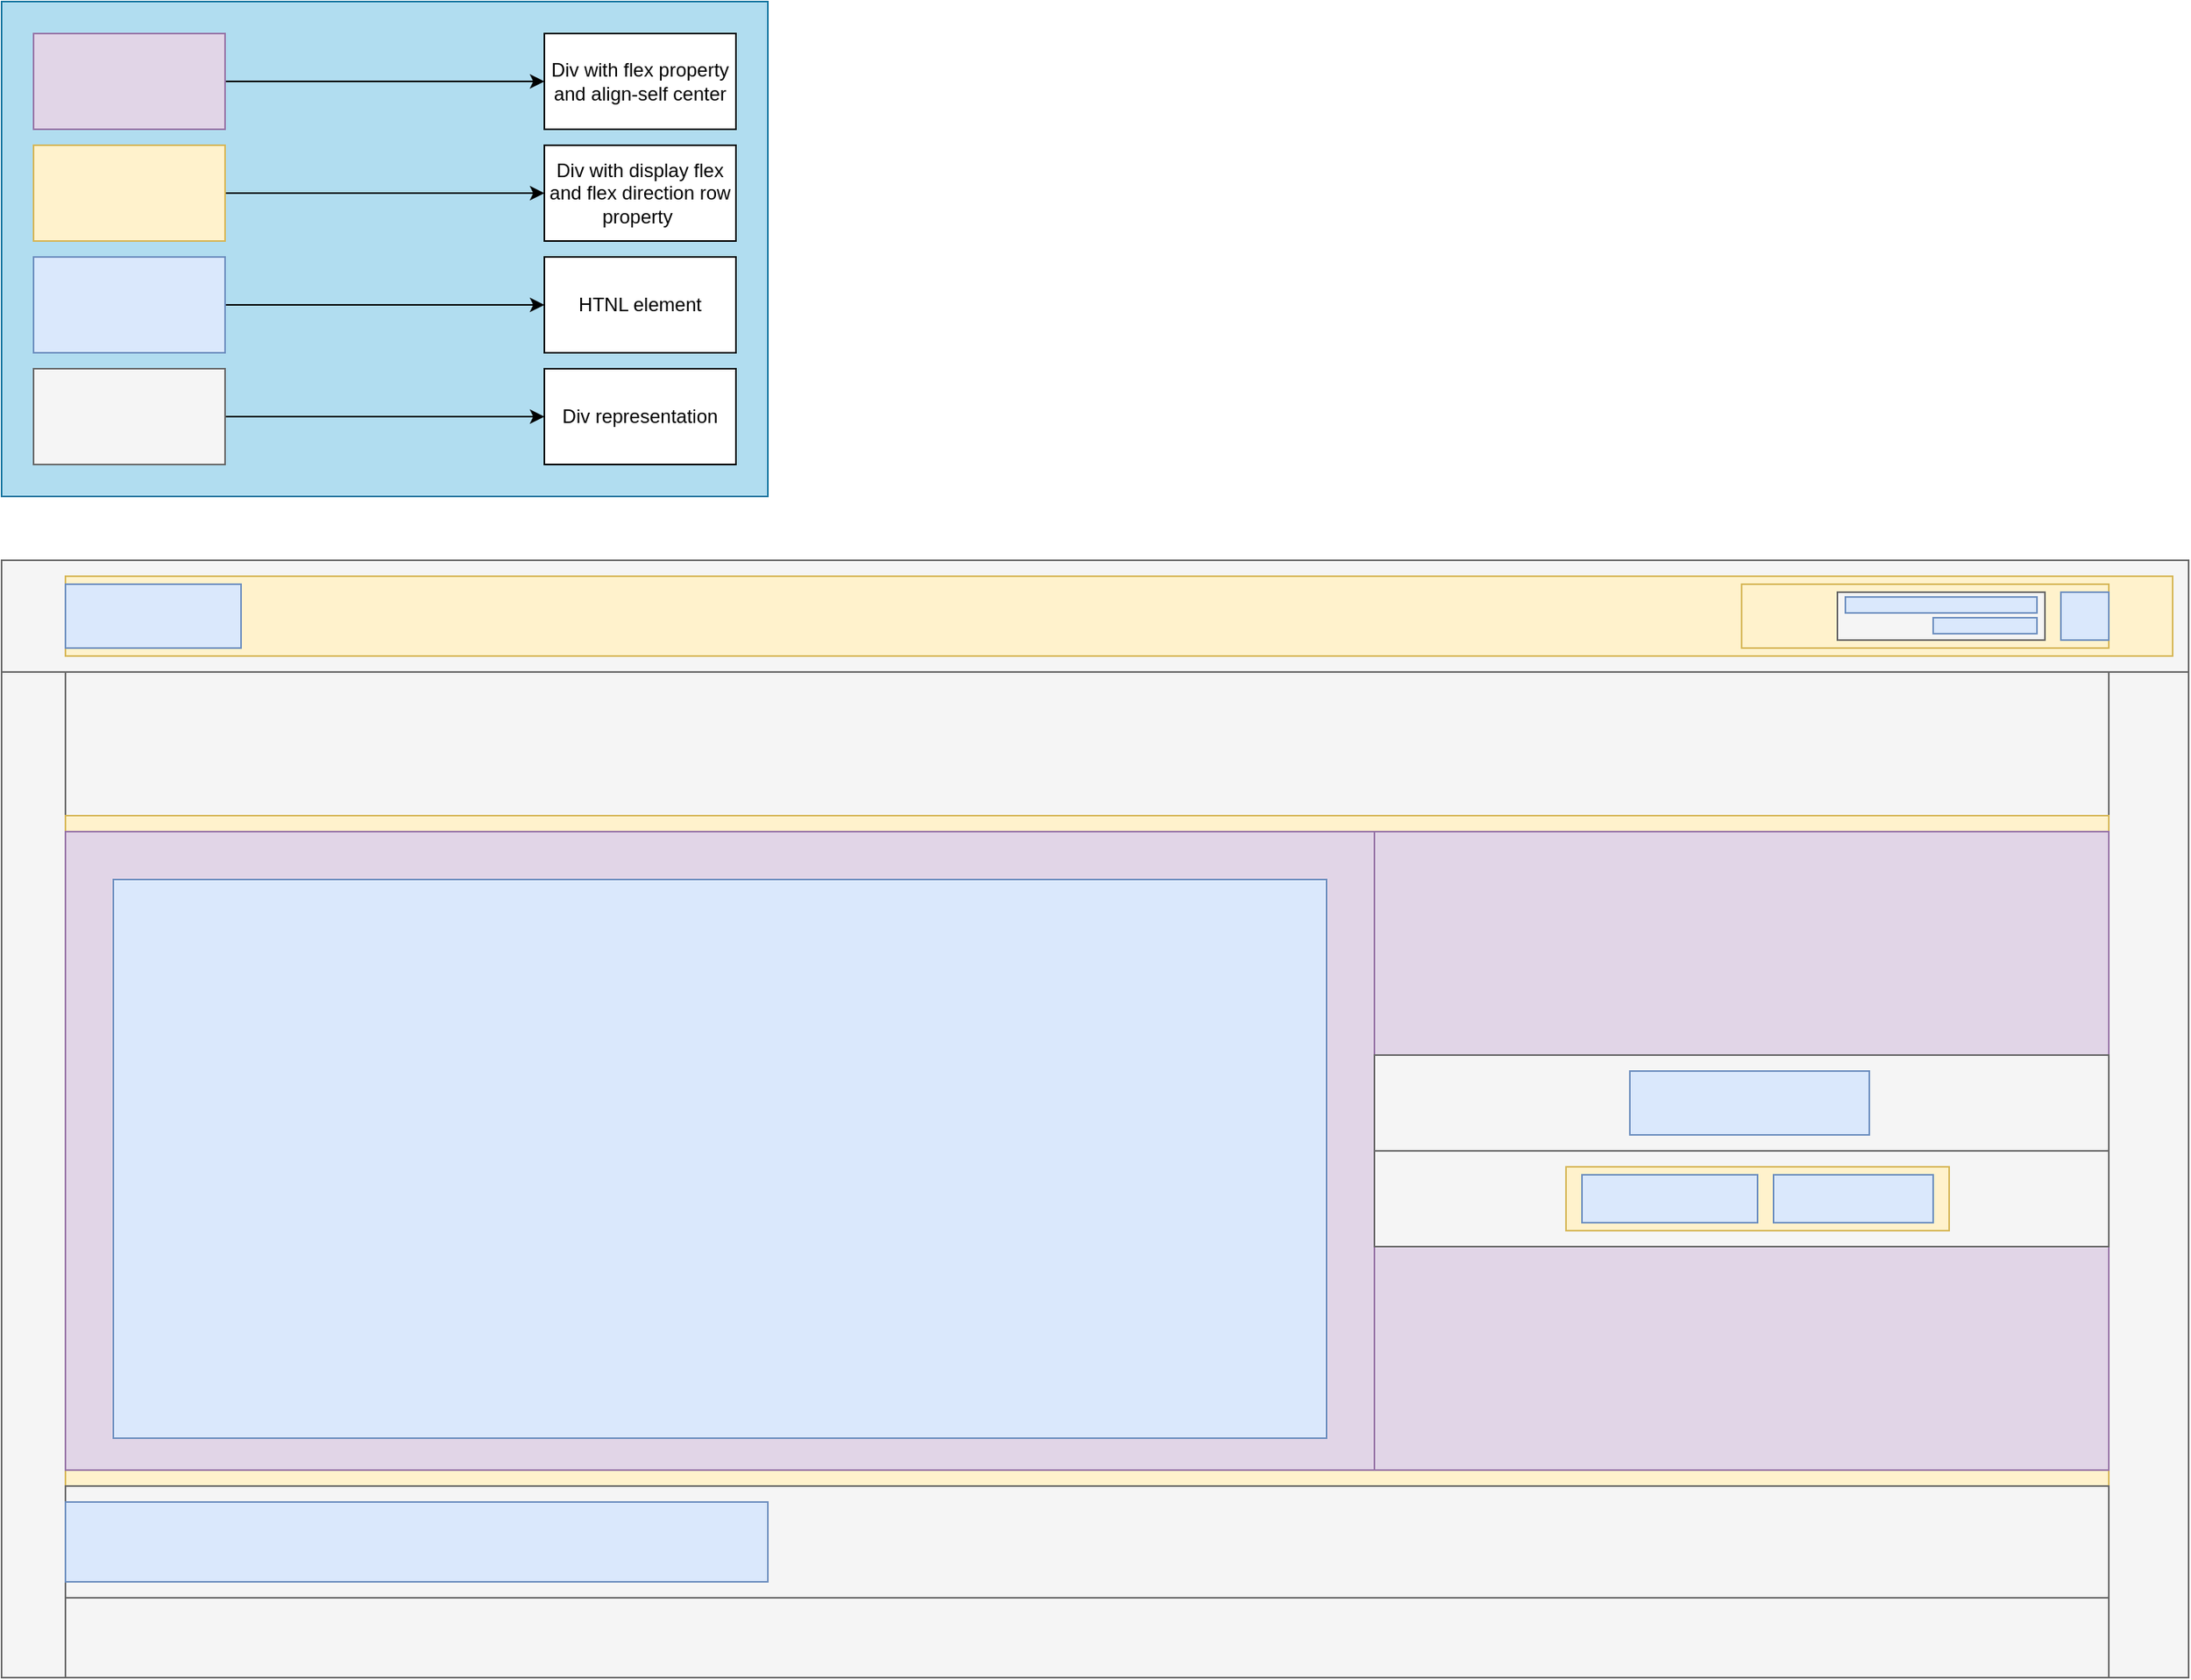 <mxfile version="14.9.8" type="device"><diagram id="UWtnj9xCUoC68mfdCvPP" name="Page-1"><mxGraphModel dx="1488" dy="890" grid="1" gridSize="10" guides="1" tooltips="1" connect="1" arrows="1" fold="1" page="1" pageScale="1" pageWidth="850" pageHeight="1100" math="0" shadow="0"><root><mxCell id="0"/><mxCell id="1" parent="0"/><mxCell id="T4mQ_yfyOBk3p3h5sYBd-1" value="" style="rounded=0;whiteSpace=wrap;html=1;fillColor=#f5f5f5;strokeColor=#666666;fontColor=#333333;" vertex="1" parent="1"><mxGeometry x="120" y="440" width="1370" height="700" as="geometry"/></mxCell><mxCell id="T4mQ_yfyOBk3p3h5sYBd-4" value="" style="rounded=0;whiteSpace=wrap;html=1;fillColor=#f5f5f5;strokeColor=#666666;fontColor=#333333;" vertex="1" parent="1"><mxGeometry x="160" y="440" width="1280" height="700" as="geometry"/></mxCell><mxCell id="T4mQ_yfyOBk3p3h5sYBd-5" value="" style="rounded=0;whiteSpace=wrap;html=1;fillColor=#f5f5f5;strokeColor=#666666;fontColor=#333333;" vertex="1" parent="1"><mxGeometry x="120" y="440" width="1370" height="70" as="geometry"/></mxCell><mxCell id="T4mQ_yfyOBk3p3h5sYBd-6" value="" style="rounded=0;whiteSpace=wrap;html=1;fillColor=#fff2cc;strokeColor=#d6b656;" vertex="1" parent="1"><mxGeometry x="160" y="450" width="1320" height="50" as="geometry"/></mxCell><mxCell id="T4mQ_yfyOBk3p3h5sYBd-7" value="" style="rounded=0;whiteSpace=wrap;html=1;fillColor=#dae8fc;strokeColor=#6c8ebf;" vertex="1" parent="1"><mxGeometry x="160" y="455" width="110" height="40" as="geometry"/></mxCell><mxCell id="T4mQ_yfyOBk3p3h5sYBd-8" value="" style="rounded=0;whiteSpace=wrap;html=1;fillColor=#fff2cc;strokeColor=#d6b656;" vertex="1" parent="1"><mxGeometry x="1210" y="455" width="230" height="40" as="geometry"/></mxCell><mxCell id="T4mQ_yfyOBk3p3h5sYBd-9" value="" style="rounded=0;whiteSpace=wrap;html=1;fillColor=#dae8fc;strokeColor=#6c8ebf;" vertex="1" parent="1"><mxGeometry x="1410" y="460" width="30" height="30" as="geometry"/></mxCell><mxCell id="T4mQ_yfyOBk3p3h5sYBd-10" value="" style="rounded=0;whiteSpace=wrap;html=1;fillColor=#f5f5f5;strokeColor=#666666;fontColor=#333333;" vertex="1" parent="1"><mxGeometry x="1270" y="460" width="130" height="30" as="geometry"/></mxCell><mxCell id="T4mQ_yfyOBk3p3h5sYBd-11" value="" style="rounded=0;whiteSpace=wrap;html=1;fillColor=#dae8fc;strokeColor=#6c8ebf;" vertex="1" parent="1"><mxGeometry x="1275" y="463" width="120" height="10" as="geometry"/></mxCell><mxCell id="T4mQ_yfyOBk3p3h5sYBd-12" value="" style="rounded=0;whiteSpace=wrap;html=1;fillColor=#dae8fc;strokeColor=#6c8ebf;" vertex="1" parent="1"><mxGeometry x="1330" y="476" width="65" height="10" as="geometry"/></mxCell><mxCell id="T4mQ_yfyOBk3p3h5sYBd-13" value="" style="rounded=0;whiteSpace=wrap;html=1;fillColor=#fff2cc;strokeColor=#d6b656;" vertex="1" parent="1"><mxGeometry x="160" y="600" width="1280" height="420" as="geometry"/></mxCell><mxCell id="T4mQ_yfyOBk3p3h5sYBd-14" value="" style="rounded=0;whiteSpace=wrap;html=1;fillColor=#f5f5f5;strokeColor=#666666;fontColor=#333333;" vertex="1" parent="1"><mxGeometry x="160" y="1020" width="1280" height="70" as="geometry"/></mxCell><mxCell id="T4mQ_yfyOBk3p3h5sYBd-15" value="" style="rounded=0;whiteSpace=wrap;html=1;fillColor=#dae8fc;strokeColor=#6c8ebf;" vertex="1" parent="1"><mxGeometry x="160" y="1030" width="440" height="50" as="geometry"/></mxCell><mxCell id="T4mQ_yfyOBk3p3h5sYBd-16" value="" style="rounded=0;whiteSpace=wrap;html=1;fillColor=#e1d5e7;strokeColor=#9673a6;" vertex="1" parent="1"><mxGeometry x="160" y="610" width="820" height="400" as="geometry"/></mxCell><mxCell id="T4mQ_yfyOBk3p3h5sYBd-17" value="" style="rounded=0;whiteSpace=wrap;html=1;fillColor=#f5f5f5;strokeColor=#666666;fontColor=#333333;" vertex="1" parent="1"><mxGeometry x="980" y="750" width="460" height="120" as="geometry"/></mxCell><mxCell id="T4mQ_yfyOBk3p3h5sYBd-20" value="" style="rounded=0;whiteSpace=wrap;html=1;fillColor=#e1d5e7;strokeColor=#9673a6;" vertex="1" parent="1"><mxGeometry x="980" y="610" width="460" height="400" as="geometry"/></mxCell><mxCell id="T4mQ_yfyOBk3p3h5sYBd-18" value="" style="rounded=0;whiteSpace=wrap;html=1;fillColor=#f5f5f5;strokeColor=#666666;fontColor=#333333;" vertex="1" parent="1"><mxGeometry x="980" y="750" width="460" height="60" as="geometry"/></mxCell><mxCell id="T4mQ_yfyOBk3p3h5sYBd-19" value="" style="rounded=0;whiteSpace=wrap;html=1;fillColor=#f5f5f5;strokeColor=#666666;fontColor=#333333;" vertex="1" parent="1"><mxGeometry x="980" y="810" width="460" height="60" as="geometry"/></mxCell><mxCell id="T4mQ_yfyOBk3p3h5sYBd-21" value="" style="rounded=0;whiteSpace=wrap;html=1;fillColor=#dae8fc;strokeColor=#6c8ebf;" vertex="1" parent="1"><mxGeometry x="190" y="640" width="760" height="350" as="geometry"/></mxCell><mxCell id="T4mQ_yfyOBk3p3h5sYBd-23" value="" style="rounded=0;whiteSpace=wrap;html=1;fillColor=#dae8fc;strokeColor=#6c8ebf;" vertex="1" parent="1"><mxGeometry x="1140" y="760" width="150" height="40" as="geometry"/></mxCell><mxCell id="T4mQ_yfyOBk3p3h5sYBd-24" value="" style="rounded=0;whiteSpace=wrap;html=1;fillColor=#fff2cc;strokeColor=#d6b656;" vertex="1" parent="1"><mxGeometry x="1100" y="820" width="240" height="40" as="geometry"/></mxCell><mxCell id="T4mQ_yfyOBk3p3h5sYBd-25" value="" style="rounded=0;whiteSpace=wrap;html=1;fillColor=#dae8fc;strokeColor=#6c8ebf;" vertex="1" parent="1"><mxGeometry x="1110" y="825" width="110" height="30" as="geometry"/></mxCell><mxCell id="T4mQ_yfyOBk3p3h5sYBd-26" value="" style="rounded=0;whiteSpace=wrap;html=1;fillColor=#dae8fc;strokeColor=#6c8ebf;" vertex="1" parent="1"><mxGeometry x="1230" y="825" width="100" height="30" as="geometry"/></mxCell><mxCell id="T4mQ_yfyOBk3p3h5sYBd-27" value="" style="rounded=0;whiteSpace=wrap;html=1;strokeColor=#10739e;fillColor=#b1ddf0;" vertex="1" parent="1"><mxGeometry x="120" y="90" width="480" height="310" as="geometry"/></mxCell><mxCell id="T4mQ_yfyOBk3p3h5sYBd-30" style="edgeStyle=orthogonalEdgeStyle;rounded=0;orthogonalLoop=1;jettySize=auto;html=1;entryX=0;entryY=0.5;entryDx=0;entryDy=0;" edge="1" parent="1" source="T4mQ_yfyOBk3p3h5sYBd-28" target="T4mQ_yfyOBk3p3h5sYBd-29"><mxGeometry relative="1" as="geometry"/></mxCell><mxCell id="T4mQ_yfyOBk3p3h5sYBd-28" value="" style="rounded=0;whiteSpace=wrap;html=1;strokeColor=#666666;fillColor=#f5f5f5;fontColor=#333333;" vertex="1" parent="1"><mxGeometry x="140" y="320" width="120" height="60" as="geometry"/></mxCell><mxCell id="T4mQ_yfyOBk3p3h5sYBd-29" value="Div representation" style="rounded=0;whiteSpace=wrap;html=1;" vertex="1" parent="1"><mxGeometry x="460" y="320" width="120" height="60" as="geometry"/></mxCell><mxCell id="T4mQ_yfyOBk3p3h5sYBd-35" style="edgeStyle=orthogonalEdgeStyle;rounded=0;orthogonalLoop=1;jettySize=auto;html=1;entryX=0;entryY=0.5;entryDx=0;entryDy=0;" edge="1" parent="1" source="T4mQ_yfyOBk3p3h5sYBd-31" target="T4mQ_yfyOBk3p3h5sYBd-32"><mxGeometry relative="1" as="geometry"/></mxCell><mxCell id="T4mQ_yfyOBk3p3h5sYBd-31" value="" style="rounded=0;whiteSpace=wrap;html=1;strokeColor=#6c8ebf;fillColor=#dae8fc;" vertex="1" parent="1"><mxGeometry x="140" y="250" width="120" height="60" as="geometry"/></mxCell><mxCell id="T4mQ_yfyOBk3p3h5sYBd-32" value="HTNL element" style="rounded=0;whiteSpace=wrap;html=1;" vertex="1" parent="1"><mxGeometry x="460" y="250" width="120" height="60" as="geometry"/></mxCell><mxCell id="T4mQ_yfyOBk3p3h5sYBd-36" style="edgeStyle=orthogonalEdgeStyle;rounded=0;orthogonalLoop=1;jettySize=auto;html=1;entryX=0;entryY=0.5;entryDx=0;entryDy=0;" edge="1" parent="1" source="T4mQ_yfyOBk3p3h5sYBd-33" target="T4mQ_yfyOBk3p3h5sYBd-34"><mxGeometry relative="1" as="geometry"/></mxCell><mxCell id="T4mQ_yfyOBk3p3h5sYBd-33" value="" style="rounded=0;whiteSpace=wrap;html=1;strokeColor=#d6b656;fillColor=#fff2cc;" vertex="1" parent="1"><mxGeometry x="140" y="180" width="120" height="60" as="geometry"/></mxCell><mxCell id="T4mQ_yfyOBk3p3h5sYBd-34" value="Div with display flex and flex direction row property&amp;nbsp;" style="rounded=0;whiteSpace=wrap;html=1;" vertex="1" parent="1"><mxGeometry x="460" y="180" width="120" height="60" as="geometry"/></mxCell><mxCell id="T4mQ_yfyOBk3p3h5sYBd-39" style="edgeStyle=orthogonalEdgeStyle;rounded=0;orthogonalLoop=1;jettySize=auto;html=1;entryX=0;entryY=0.5;entryDx=0;entryDy=0;" edge="1" parent="1" source="T4mQ_yfyOBk3p3h5sYBd-37" target="T4mQ_yfyOBk3p3h5sYBd-38"><mxGeometry relative="1" as="geometry"/></mxCell><mxCell id="T4mQ_yfyOBk3p3h5sYBd-37" value="" style="rounded=0;whiteSpace=wrap;html=1;strokeColor=#9673a6;fillColor=#e1d5e7;" vertex="1" parent="1"><mxGeometry x="140" y="110" width="120" height="60" as="geometry"/></mxCell><mxCell id="T4mQ_yfyOBk3p3h5sYBd-38" value="Div with flex property and align-self center" style="rounded=0;whiteSpace=wrap;html=1;" vertex="1" parent="1"><mxGeometry x="460" y="110" width="120" height="60" as="geometry"/></mxCell></root></mxGraphModel></diagram></mxfile>